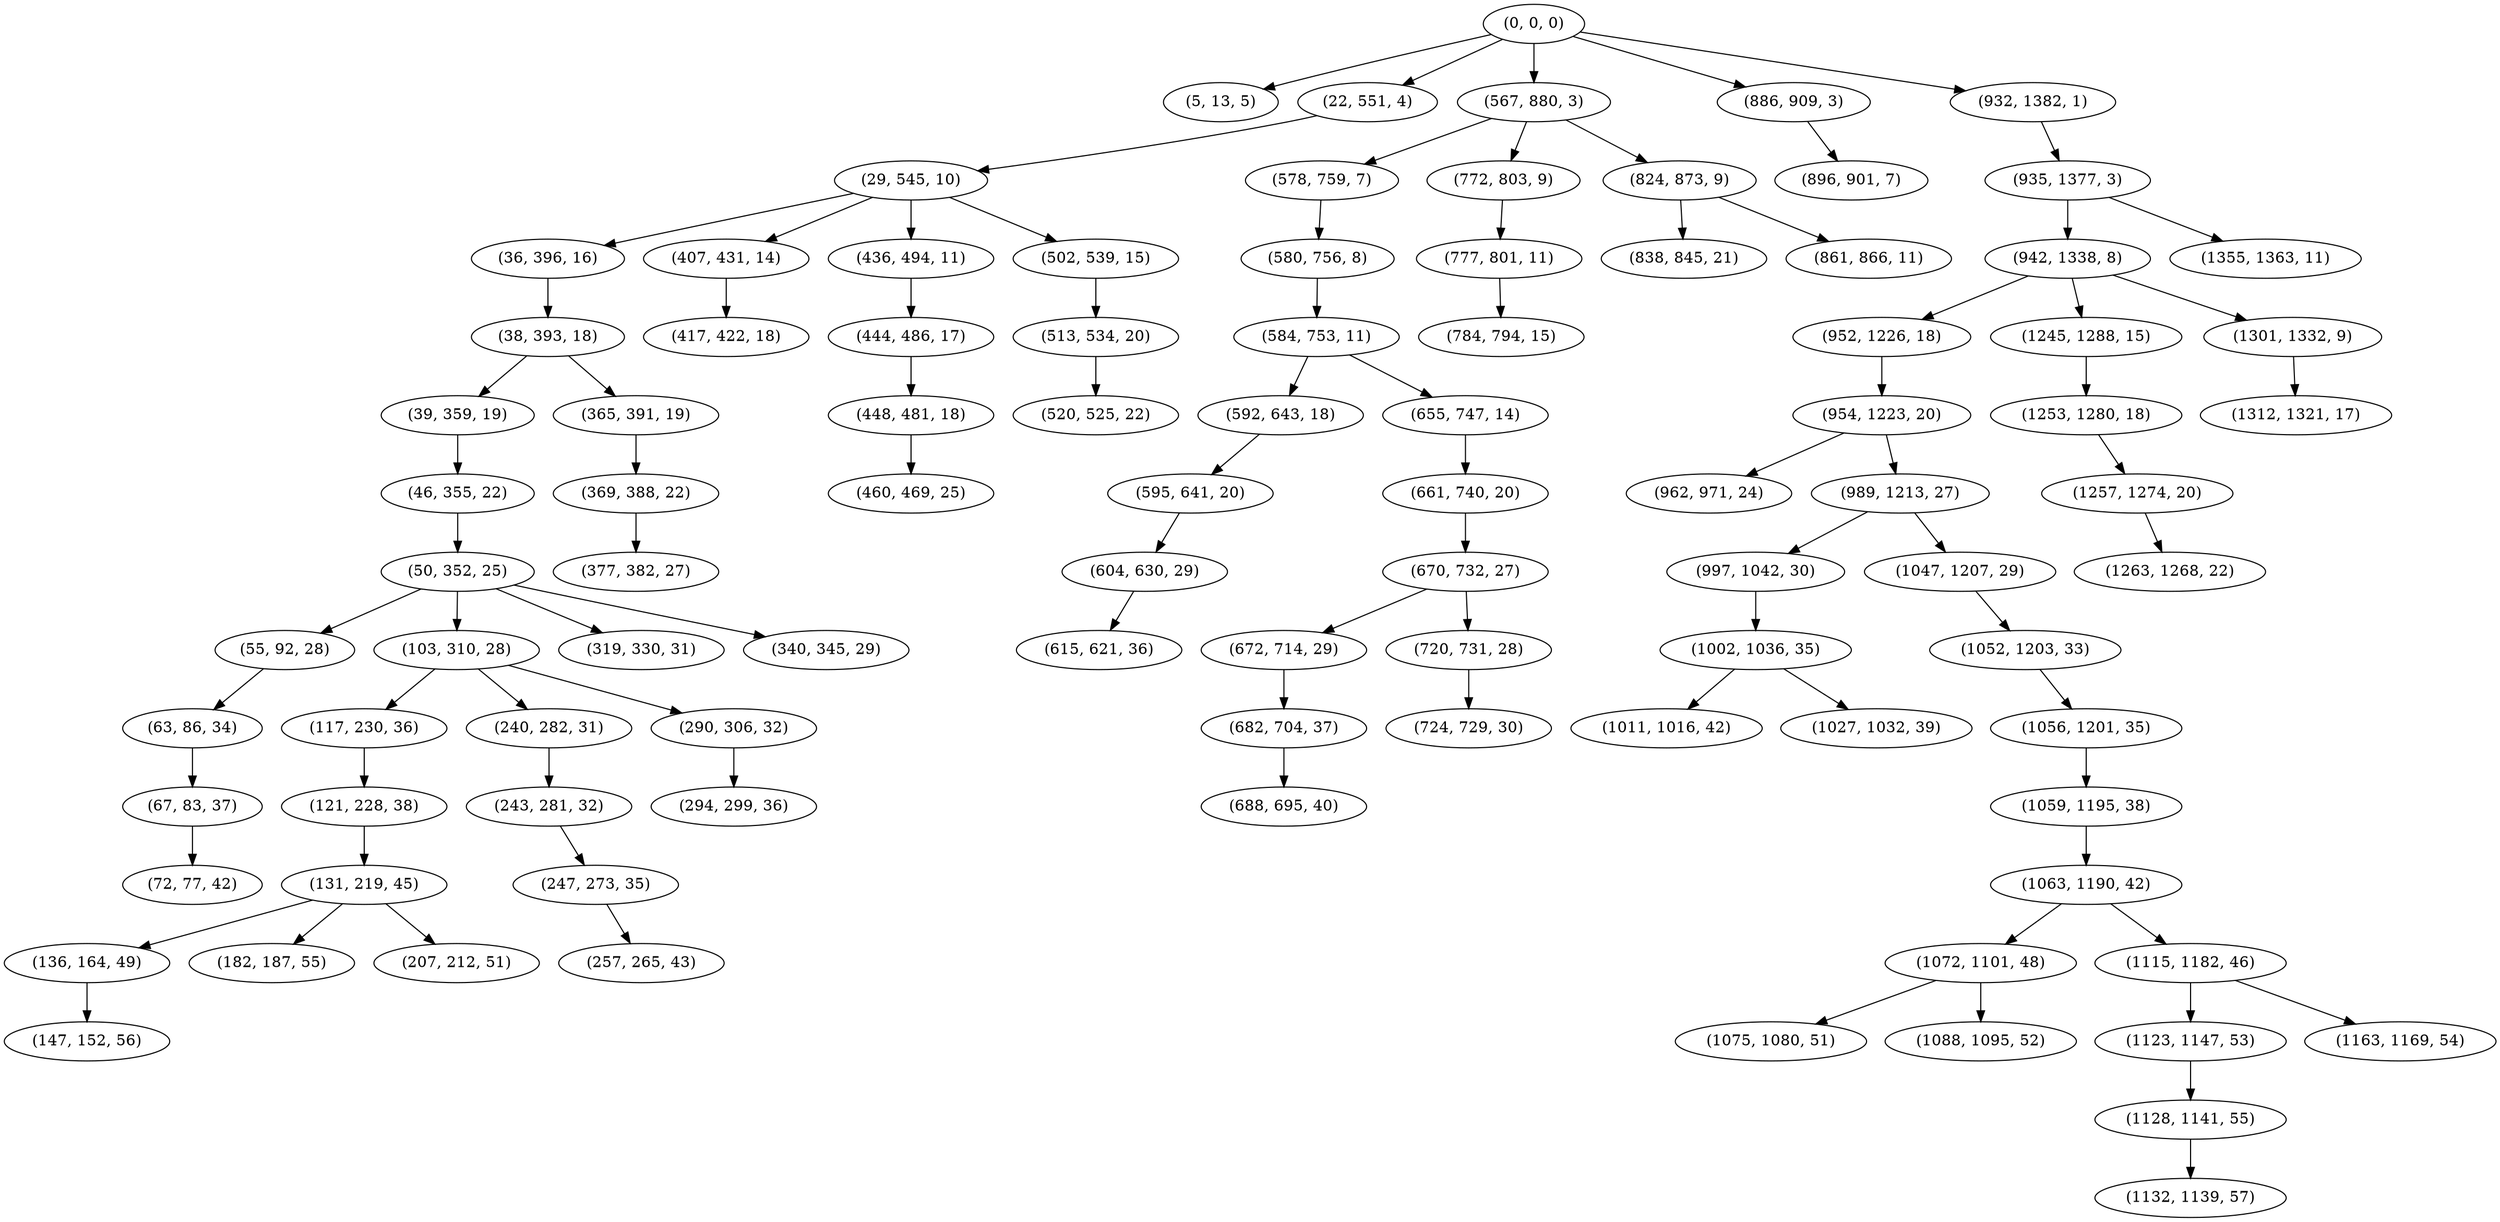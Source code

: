 digraph tree {
    "(0, 0, 0)";
    "(5, 13, 5)";
    "(22, 551, 4)";
    "(29, 545, 10)";
    "(36, 396, 16)";
    "(38, 393, 18)";
    "(39, 359, 19)";
    "(46, 355, 22)";
    "(50, 352, 25)";
    "(55, 92, 28)";
    "(63, 86, 34)";
    "(67, 83, 37)";
    "(72, 77, 42)";
    "(103, 310, 28)";
    "(117, 230, 36)";
    "(121, 228, 38)";
    "(131, 219, 45)";
    "(136, 164, 49)";
    "(147, 152, 56)";
    "(182, 187, 55)";
    "(207, 212, 51)";
    "(240, 282, 31)";
    "(243, 281, 32)";
    "(247, 273, 35)";
    "(257, 265, 43)";
    "(290, 306, 32)";
    "(294, 299, 36)";
    "(319, 330, 31)";
    "(340, 345, 29)";
    "(365, 391, 19)";
    "(369, 388, 22)";
    "(377, 382, 27)";
    "(407, 431, 14)";
    "(417, 422, 18)";
    "(436, 494, 11)";
    "(444, 486, 17)";
    "(448, 481, 18)";
    "(460, 469, 25)";
    "(502, 539, 15)";
    "(513, 534, 20)";
    "(520, 525, 22)";
    "(567, 880, 3)";
    "(578, 759, 7)";
    "(580, 756, 8)";
    "(584, 753, 11)";
    "(592, 643, 18)";
    "(595, 641, 20)";
    "(604, 630, 29)";
    "(615, 621, 36)";
    "(655, 747, 14)";
    "(661, 740, 20)";
    "(670, 732, 27)";
    "(672, 714, 29)";
    "(682, 704, 37)";
    "(688, 695, 40)";
    "(720, 731, 28)";
    "(724, 729, 30)";
    "(772, 803, 9)";
    "(777, 801, 11)";
    "(784, 794, 15)";
    "(824, 873, 9)";
    "(838, 845, 21)";
    "(861, 866, 11)";
    "(886, 909, 3)";
    "(896, 901, 7)";
    "(932, 1382, 1)";
    "(935, 1377, 3)";
    "(942, 1338, 8)";
    "(952, 1226, 18)";
    "(954, 1223, 20)";
    "(962, 971, 24)";
    "(989, 1213, 27)";
    "(997, 1042, 30)";
    "(1002, 1036, 35)";
    "(1011, 1016, 42)";
    "(1027, 1032, 39)";
    "(1047, 1207, 29)";
    "(1052, 1203, 33)";
    "(1056, 1201, 35)";
    "(1059, 1195, 38)";
    "(1063, 1190, 42)";
    "(1072, 1101, 48)";
    "(1075, 1080, 51)";
    "(1088, 1095, 52)";
    "(1115, 1182, 46)";
    "(1123, 1147, 53)";
    "(1128, 1141, 55)";
    "(1132, 1139, 57)";
    "(1163, 1169, 54)";
    "(1245, 1288, 15)";
    "(1253, 1280, 18)";
    "(1257, 1274, 20)";
    "(1263, 1268, 22)";
    "(1301, 1332, 9)";
    "(1312, 1321, 17)";
    "(1355, 1363, 11)";
    "(0, 0, 0)" -> "(5, 13, 5)";
    "(0, 0, 0)" -> "(22, 551, 4)";
    "(0, 0, 0)" -> "(567, 880, 3)";
    "(0, 0, 0)" -> "(886, 909, 3)";
    "(0, 0, 0)" -> "(932, 1382, 1)";
    "(22, 551, 4)" -> "(29, 545, 10)";
    "(29, 545, 10)" -> "(36, 396, 16)";
    "(29, 545, 10)" -> "(407, 431, 14)";
    "(29, 545, 10)" -> "(436, 494, 11)";
    "(29, 545, 10)" -> "(502, 539, 15)";
    "(36, 396, 16)" -> "(38, 393, 18)";
    "(38, 393, 18)" -> "(39, 359, 19)";
    "(38, 393, 18)" -> "(365, 391, 19)";
    "(39, 359, 19)" -> "(46, 355, 22)";
    "(46, 355, 22)" -> "(50, 352, 25)";
    "(50, 352, 25)" -> "(55, 92, 28)";
    "(50, 352, 25)" -> "(103, 310, 28)";
    "(50, 352, 25)" -> "(319, 330, 31)";
    "(50, 352, 25)" -> "(340, 345, 29)";
    "(55, 92, 28)" -> "(63, 86, 34)";
    "(63, 86, 34)" -> "(67, 83, 37)";
    "(67, 83, 37)" -> "(72, 77, 42)";
    "(103, 310, 28)" -> "(117, 230, 36)";
    "(103, 310, 28)" -> "(240, 282, 31)";
    "(103, 310, 28)" -> "(290, 306, 32)";
    "(117, 230, 36)" -> "(121, 228, 38)";
    "(121, 228, 38)" -> "(131, 219, 45)";
    "(131, 219, 45)" -> "(136, 164, 49)";
    "(131, 219, 45)" -> "(182, 187, 55)";
    "(131, 219, 45)" -> "(207, 212, 51)";
    "(136, 164, 49)" -> "(147, 152, 56)";
    "(240, 282, 31)" -> "(243, 281, 32)";
    "(243, 281, 32)" -> "(247, 273, 35)";
    "(247, 273, 35)" -> "(257, 265, 43)";
    "(290, 306, 32)" -> "(294, 299, 36)";
    "(365, 391, 19)" -> "(369, 388, 22)";
    "(369, 388, 22)" -> "(377, 382, 27)";
    "(407, 431, 14)" -> "(417, 422, 18)";
    "(436, 494, 11)" -> "(444, 486, 17)";
    "(444, 486, 17)" -> "(448, 481, 18)";
    "(448, 481, 18)" -> "(460, 469, 25)";
    "(502, 539, 15)" -> "(513, 534, 20)";
    "(513, 534, 20)" -> "(520, 525, 22)";
    "(567, 880, 3)" -> "(578, 759, 7)";
    "(567, 880, 3)" -> "(772, 803, 9)";
    "(567, 880, 3)" -> "(824, 873, 9)";
    "(578, 759, 7)" -> "(580, 756, 8)";
    "(580, 756, 8)" -> "(584, 753, 11)";
    "(584, 753, 11)" -> "(592, 643, 18)";
    "(584, 753, 11)" -> "(655, 747, 14)";
    "(592, 643, 18)" -> "(595, 641, 20)";
    "(595, 641, 20)" -> "(604, 630, 29)";
    "(604, 630, 29)" -> "(615, 621, 36)";
    "(655, 747, 14)" -> "(661, 740, 20)";
    "(661, 740, 20)" -> "(670, 732, 27)";
    "(670, 732, 27)" -> "(672, 714, 29)";
    "(670, 732, 27)" -> "(720, 731, 28)";
    "(672, 714, 29)" -> "(682, 704, 37)";
    "(682, 704, 37)" -> "(688, 695, 40)";
    "(720, 731, 28)" -> "(724, 729, 30)";
    "(772, 803, 9)" -> "(777, 801, 11)";
    "(777, 801, 11)" -> "(784, 794, 15)";
    "(824, 873, 9)" -> "(838, 845, 21)";
    "(824, 873, 9)" -> "(861, 866, 11)";
    "(886, 909, 3)" -> "(896, 901, 7)";
    "(932, 1382, 1)" -> "(935, 1377, 3)";
    "(935, 1377, 3)" -> "(942, 1338, 8)";
    "(935, 1377, 3)" -> "(1355, 1363, 11)";
    "(942, 1338, 8)" -> "(952, 1226, 18)";
    "(942, 1338, 8)" -> "(1245, 1288, 15)";
    "(942, 1338, 8)" -> "(1301, 1332, 9)";
    "(952, 1226, 18)" -> "(954, 1223, 20)";
    "(954, 1223, 20)" -> "(962, 971, 24)";
    "(954, 1223, 20)" -> "(989, 1213, 27)";
    "(989, 1213, 27)" -> "(997, 1042, 30)";
    "(989, 1213, 27)" -> "(1047, 1207, 29)";
    "(997, 1042, 30)" -> "(1002, 1036, 35)";
    "(1002, 1036, 35)" -> "(1011, 1016, 42)";
    "(1002, 1036, 35)" -> "(1027, 1032, 39)";
    "(1047, 1207, 29)" -> "(1052, 1203, 33)";
    "(1052, 1203, 33)" -> "(1056, 1201, 35)";
    "(1056, 1201, 35)" -> "(1059, 1195, 38)";
    "(1059, 1195, 38)" -> "(1063, 1190, 42)";
    "(1063, 1190, 42)" -> "(1072, 1101, 48)";
    "(1063, 1190, 42)" -> "(1115, 1182, 46)";
    "(1072, 1101, 48)" -> "(1075, 1080, 51)";
    "(1072, 1101, 48)" -> "(1088, 1095, 52)";
    "(1115, 1182, 46)" -> "(1123, 1147, 53)";
    "(1115, 1182, 46)" -> "(1163, 1169, 54)";
    "(1123, 1147, 53)" -> "(1128, 1141, 55)";
    "(1128, 1141, 55)" -> "(1132, 1139, 57)";
    "(1245, 1288, 15)" -> "(1253, 1280, 18)";
    "(1253, 1280, 18)" -> "(1257, 1274, 20)";
    "(1257, 1274, 20)" -> "(1263, 1268, 22)";
    "(1301, 1332, 9)" -> "(1312, 1321, 17)";
}
